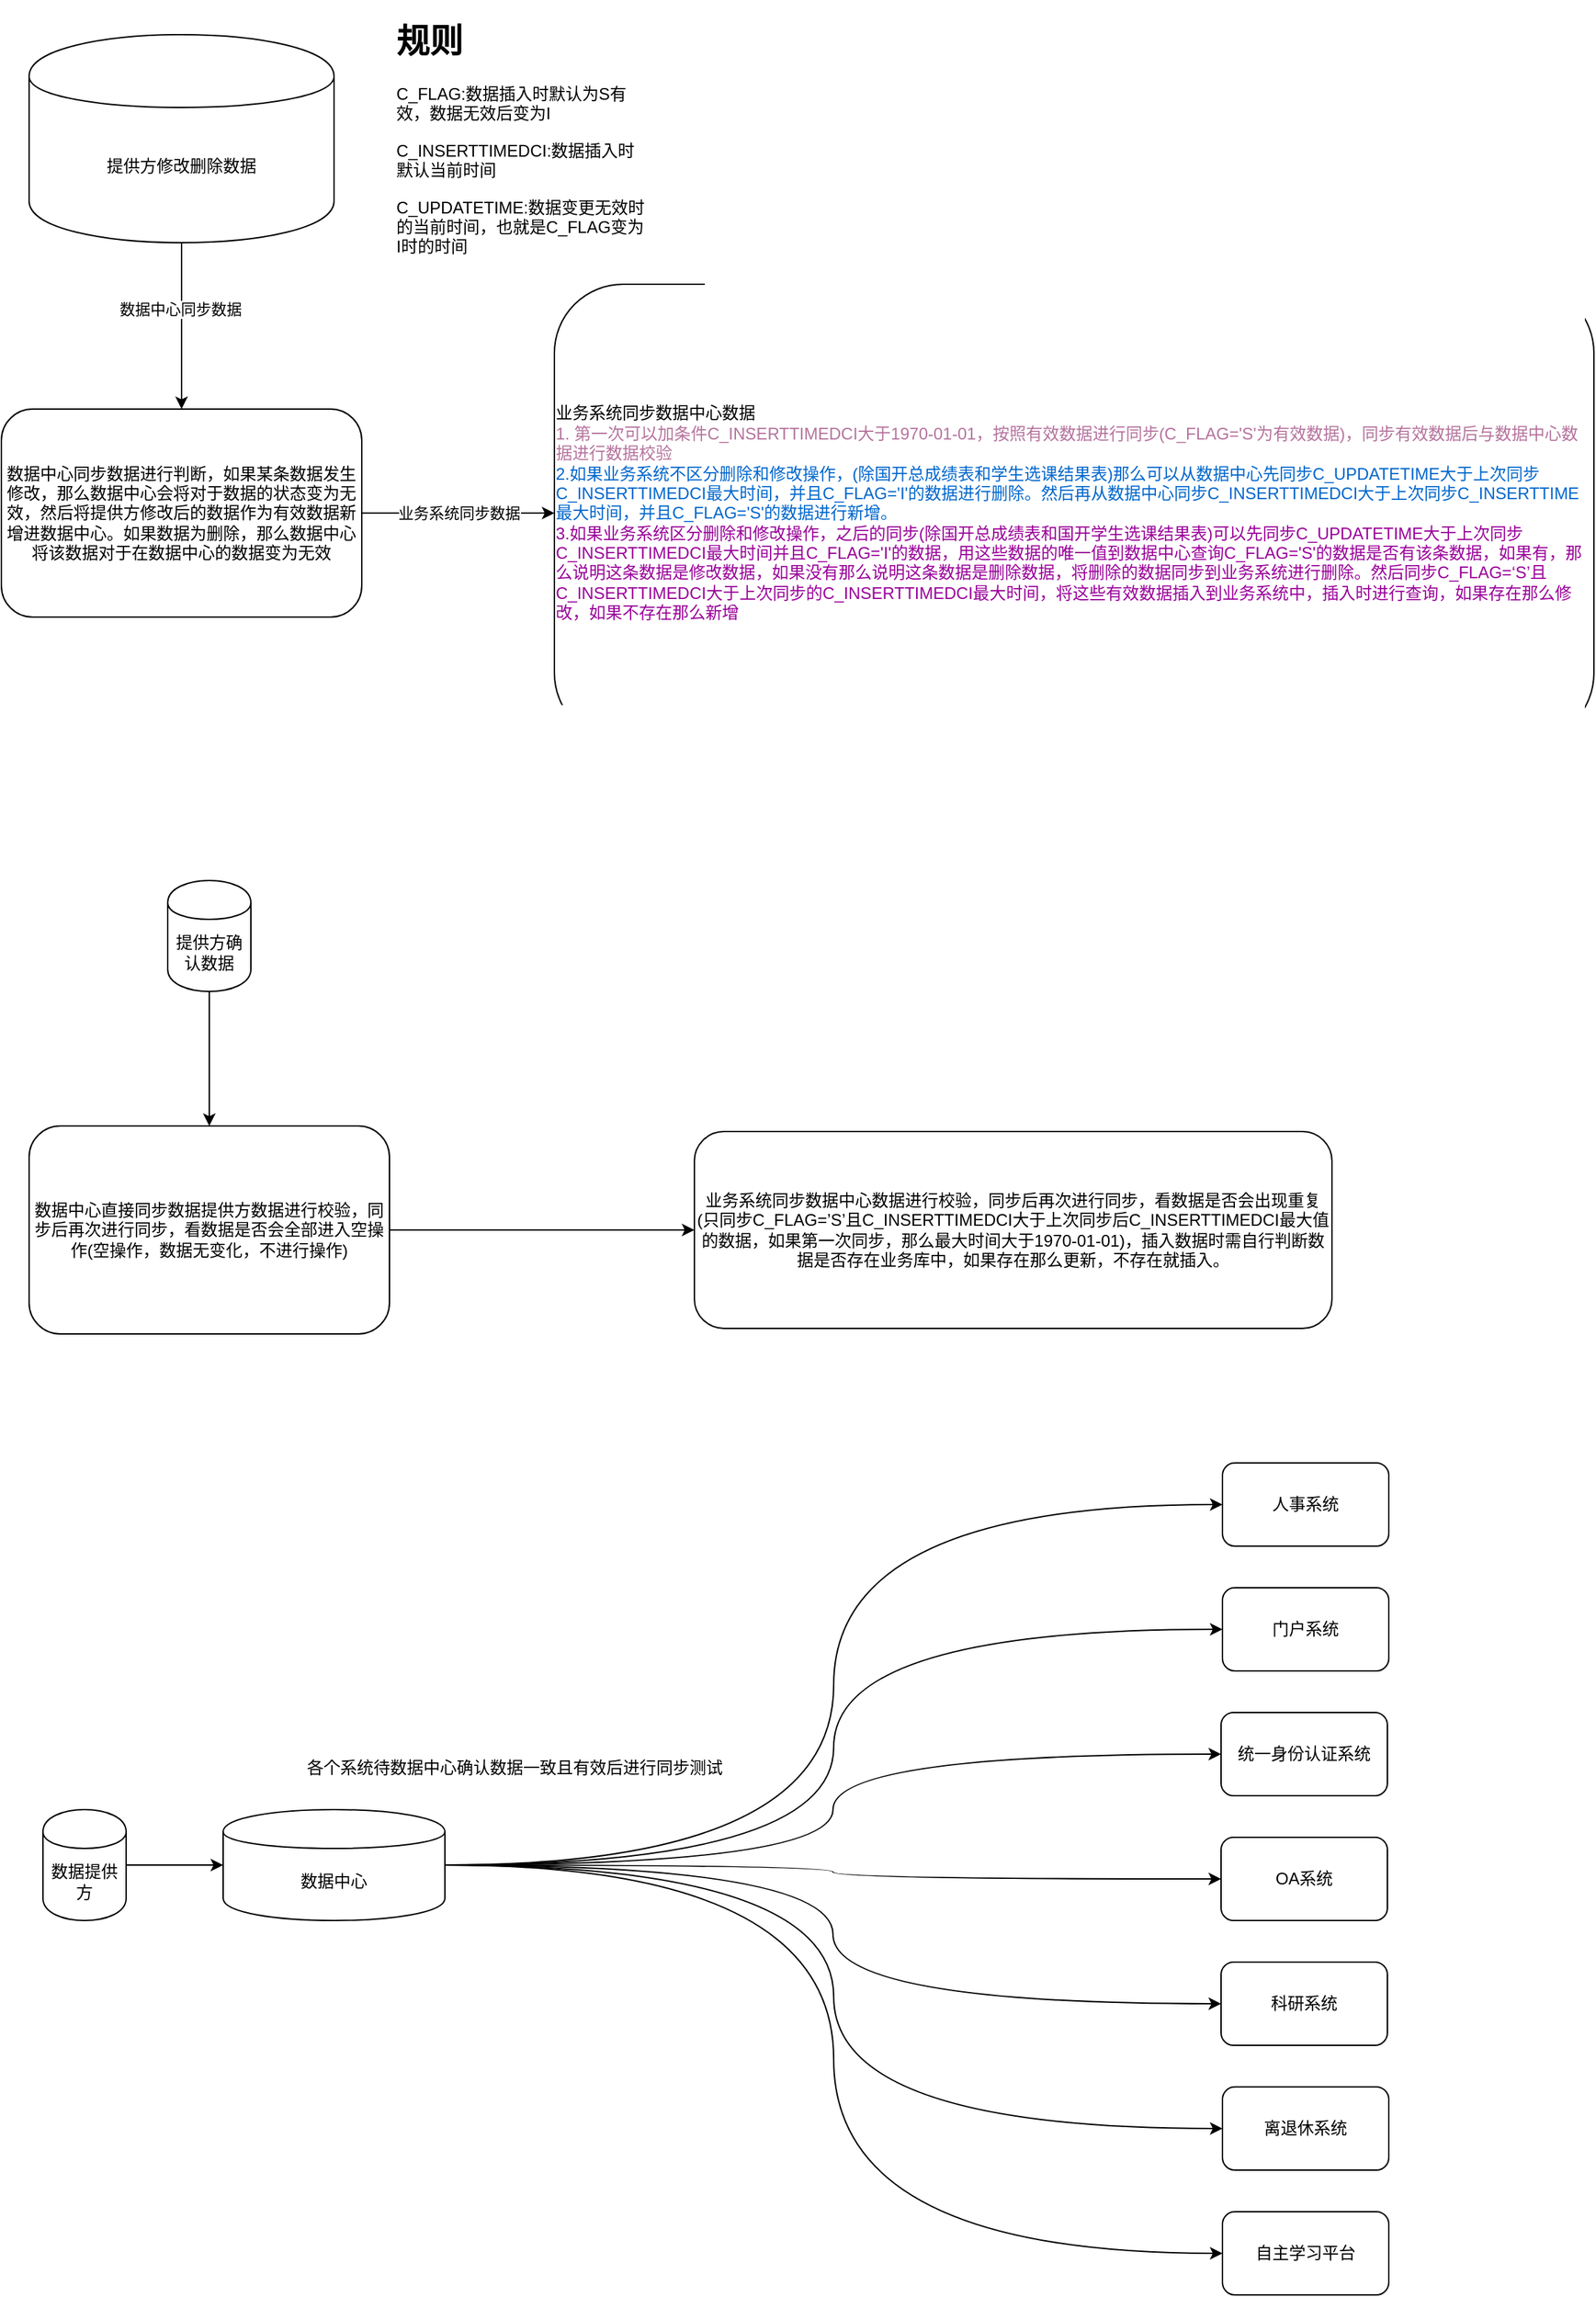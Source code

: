 <mxfile version="13.2.4" type="github">
  <diagram id="XmJLhTV0umR_bgyQQquU" name="第 1 页">
    <mxGraphModel dx="1422" dy="772" grid="1" gridSize="10" guides="1" tooltips="1" connect="1" arrows="1" fold="1" page="1" pageScale="1" pageWidth="1169" pageHeight="1654" math="0" shadow="0">
      <root>
        <mxCell id="0" />
        <mxCell id="1" parent="0" />
        <mxCell id="F3pIrGjk3AH5MIoYIEzh-8" style="edgeStyle=orthogonalEdgeStyle;rounded=0;orthogonalLoop=1;jettySize=auto;html=1;entryX=0;entryY=0.5;entryDx=0;entryDy=0;" parent="1" source="F3pIrGjk3AH5MIoYIEzh-1" target="F3pIrGjk3AH5MIoYIEzh-3" edge="1">
          <mxGeometry relative="1" as="geometry" />
        </mxCell>
        <mxCell id="F3pIrGjk3AH5MIoYIEzh-14" value="业务系统同步数据" style="edgeLabel;html=1;align=center;verticalAlign=middle;resizable=0;points=[];" parent="F3pIrGjk3AH5MIoYIEzh-8" vertex="1" connectable="0">
          <mxGeometry x="-0.223" y="-1" relative="1" as="geometry">
            <mxPoint x="16" y="-1" as="offset" />
          </mxGeometry>
        </mxCell>
        <mxCell id="F3pIrGjk3AH5MIoYIEzh-1" value="数据中心同步数据进行判断，如果某条数据发生修改，那么数据中心会将对于数据的状态变为无效，然后将提供方修改后的数据作为有效数据新增进数据中心。如果数据为删除，那么数据中心将该数据对于在数据中心的数据变为无效" style="rounded=1;whiteSpace=wrap;html=1;" parent="1" vertex="1">
          <mxGeometry x="20" y="310" width="260" height="150" as="geometry" />
        </mxCell>
        <mxCell id="F3pIrGjk3AH5MIoYIEzh-3" value="&lt;div style=&quot;text-align: left&quot;&gt;&lt;span&gt;业务系统同步数据中心数据&lt;/span&gt;&lt;/div&gt;&lt;div style=&quot;text-align: left&quot;&gt;&lt;font color=&quot;#b5739d&quot;&gt;&lt;span&gt;1. 第一次可以加条件C_INSERTTIMEDCI大于1970-01-01，&lt;/span&gt;&lt;span&gt;按照有效数据进行同步(C_FLAG=&#39;S&#39;为有效数据)，&lt;/span&gt;&lt;span&gt;同步有效数据后与数据中心数据进行数据校验&lt;/span&gt;&lt;/font&gt;&lt;/div&gt;&lt;div style=&quot;text-align: left&quot;&gt;&lt;span&gt;&lt;font color=&quot;#0066cc&quot;&gt;2.如果业务系统不区分删除和修改操作，(除国开总成绩表和学生选课结果表)那么可以从数据中心先同步C_UPDATETIME大于上次同步C_INSERTTIMEDCI最大时间，并且C_FLAG=&#39;I&#39;的数据进行删除。然后再从数据中心同步C_INSERTTIMEDCI大于上次同步C_INSERTTIME最大时间，并且C_FLAG=&#39;S&#39;的数据进行新增。&lt;/font&gt;&lt;/span&gt;&lt;/div&gt;&lt;div style=&quot;text-align: left&quot;&gt;&lt;font color=&quot;#990099&quot;&gt;&lt;span&gt;3.如果业务系统区分删除和修改操作，之后的同步(除国开总成绩表和国开学生选课结果表)可以先同步&lt;/span&gt;&lt;span&gt;C_UPDATETIME&lt;/span&gt;&lt;span&gt;大于上次同步C_INSERTTIMEDCI最大时间&lt;/span&gt;&lt;span&gt;并且C_FLAG=&#39;I&#39;的数据，用这些数据的唯一值到数据中心查询C_FLAG=&#39;S&#39;的数据是否有该条数据，如果有，那么说明这条数据是修改数据，如果没有那么说明这条数据是删除数据，将删除的数据同步到业务系统进行删除。然后同步C_FLAG=‘S’且C_INSERTTIMEDCI大于上次同步的C_INSERTTIMEDCI最大时间，将这些有效数据插入到业务系统中，插入时进行查询，如果存在那么修改，如果不存在那么新增&lt;/span&gt;&lt;/font&gt;&lt;/div&gt;" style="rounded=1;whiteSpace=wrap;html=1;" parent="1" vertex="1">
          <mxGeometry x="419" y="220" width="750" height="330" as="geometry" />
        </mxCell>
        <mxCell id="F3pIrGjk3AH5MIoYIEzh-10" style="edgeStyle=orthogonalEdgeStyle;rounded=0;orthogonalLoop=1;jettySize=auto;html=1;entryX=0.5;entryY=0;entryDx=0;entryDy=0;" parent="1" source="F3pIrGjk3AH5MIoYIEzh-9" target="F3pIrGjk3AH5MIoYIEzh-1" edge="1">
          <mxGeometry relative="1" as="geometry" />
        </mxCell>
        <mxCell id="F3pIrGjk3AH5MIoYIEzh-11" value="数据中心同步数据" style="edgeLabel;html=1;align=center;verticalAlign=middle;resizable=0;points=[];" parent="F3pIrGjk3AH5MIoYIEzh-10" vertex="1" connectable="0">
          <mxGeometry x="-0.2" y="-1" relative="1" as="geometry">
            <mxPoint as="offset" />
          </mxGeometry>
        </mxCell>
        <mxCell id="F3pIrGjk3AH5MIoYIEzh-9" value="提供方修改删除数据" style="shape=cylinder;whiteSpace=wrap;html=1;boundedLbl=1;backgroundOutline=1;" parent="1" vertex="1">
          <mxGeometry x="40" y="40" width="220" height="150" as="geometry" />
        </mxCell>
        <mxCell id="F3pIrGjk3AH5MIoYIEzh-17" style="edgeStyle=orthogonalEdgeStyle;rounded=0;orthogonalLoop=1;jettySize=auto;html=1;entryX=0.5;entryY=0;entryDx=0;entryDy=0;" parent="1" source="F3pIrGjk3AH5MIoYIEzh-15" target="F3pIrGjk3AH5MIoYIEzh-16" edge="1">
          <mxGeometry relative="1" as="geometry" />
        </mxCell>
        <mxCell id="F3pIrGjk3AH5MIoYIEzh-15" value="提供方确认数据" style="shape=cylinder;whiteSpace=wrap;html=1;boundedLbl=1;backgroundOutline=1;" parent="1" vertex="1">
          <mxGeometry x="140" y="650" width="60" height="80" as="geometry" />
        </mxCell>
        <mxCell id="F3pIrGjk3AH5MIoYIEzh-19" style="edgeStyle=orthogonalEdgeStyle;rounded=0;orthogonalLoop=1;jettySize=auto;html=1;entryX=0;entryY=0.5;entryDx=0;entryDy=0;" parent="1" source="F3pIrGjk3AH5MIoYIEzh-16" target="F3pIrGjk3AH5MIoYIEzh-18" edge="1">
          <mxGeometry relative="1" as="geometry" />
        </mxCell>
        <mxCell id="F3pIrGjk3AH5MIoYIEzh-16" value="数据中心直接同步数据提供方数据进行校验，同步后再次进行同步，看数据是否会全部进入空操作(空操作，数据无变化，不进行操作)" style="rounded=1;whiteSpace=wrap;html=1;" parent="1" vertex="1">
          <mxGeometry x="40" y="827" width="260" height="150" as="geometry" />
        </mxCell>
        <mxCell id="F3pIrGjk3AH5MIoYIEzh-18" value="业务系统同步数据中心数据进行校验，同步后再次进行同步，看数据是否会出现重复(只同步C_FLAG=’S’且C_INSERTTIMEDCI大于上次同步后C_INSERTTIMEDCI最大值的数据，如果第一次同步，那么最大时间大于1970-01-01)，插入数据时需自行判断数据是否存在业务库中，如果存在那么更新，不存在就插入。" style="rounded=1;whiteSpace=wrap;html=1;" parent="1" vertex="1">
          <mxGeometry x="520" y="831" width="460" height="142" as="geometry" />
        </mxCell>
        <mxCell id="F3pIrGjk3AH5MIoYIEzh-20" value="&lt;h1&gt;规则&lt;/h1&gt;&lt;p&gt;C_FLAG:数据插入时默认为S有效，数据无效后变为I&lt;/p&gt;&lt;p&gt;C_INSERTTIMEDCI:数据插入时默认当前时间&lt;/p&gt;&lt;p&gt;C_UPDATETIME:数据变更无效时的当前时间，也就是C_FLAG变为I时的时间&lt;/p&gt;" style="text;html=1;strokeColor=none;fillColor=none;spacing=5;spacingTop=-20;whiteSpace=wrap;overflow=hidden;rounded=0;" parent="1" vertex="1">
          <mxGeometry x="300" y="25" width="190" height="180" as="geometry" />
        </mxCell>
        <mxCell id="evZGNCcMXbskKyCQwMWP-6" style="edgeStyle=orthogonalEdgeStyle;rounded=0;orthogonalLoop=1;jettySize=auto;html=1;entryX=0;entryY=0.5;entryDx=0;entryDy=0;" parent="1" source="evZGNCcMXbskKyCQwMWP-4" target="evZGNCcMXbskKyCQwMWP-5" edge="1">
          <mxGeometry relative="1" as="geometry" />
        </mxCell>
        <mxCell id="evZGNCcMXbskKyCQwMWP-4" value="数据提供方" style="shape=cylinder;whiteSpace=wrap;html=1;boundedLbl=1;backgroundOutline=1;" parent="1" vertex="1">
          <mxGeometry x="50" y="1320" width="60" height="80" as="geometry" />
        </mxCell>
        <mxCell id="evZGNCcMXbskKyCQwMWP-13" style="edgeStyle=orthogonalEdgeStyle;curved=1;rounded=0;orthogonalLoop=1;jettySize=auto;html=1;entryX=0;entryY=0.5;entryDx=0;entryDy=0;" parent="1" source="evZGNCcMXbskKyCQwMWP-5" target="evZGNCcMXbskKyCQwMWP-7" edge="1">
          <mxGeometry relative="1" as="geometry" />
        </mxCell>
        <mxCell id="evZGNCcMXbskKyCQwMWP-14" style="edgeStyle=orthogonalEdgeStyle;curved=1;rounded=0;orthogonalLoop=1;jettySize=auto;html=1;entryX=0;entryY=0.5;entryDx=0;entryDy=0;" parent="1" source="evZGNCcMXbskKyCQwMWP-5" target="evZGNCcMXbskKyCQwMWP-8" edge="1">
          <mxGeometry relative="1" as="geometry" />
        </mxCell>
        <mxCell id="evZGNCcMXbskKyCQwMWP-15" style="edgeStyle=orthogonalEdgeStyle;curved=1;rounded=0;orthogonalLoop=1;jettySize=auto;html=1;entryX=0;entryY=0.5;entryDx=0;entryDy=0;" parent="1" source="evZGNCcMXbskKyCQwMWP-5" target="evZGNCcMXbskKyCQwMWP-9" edge="1">
          <mxGeometry relative="1" as="geometry" />
        </mxCell>
        <mxCell id="evZGNCcMXbskKyCQwMWP-16" style="edgeStyle=orthogonalEdgeStyle;curved=1;rounded=0;orthogonalLoop=1;jettySize=auto;html=1;entryX=0;entryY=0.5;entryDx=0;entryDy=0;" parent="1" source="evZGNCcMXbskKyCQwMWP-5" target="evZGNCcMXbskKyCQwMWP-10" edge="1">
          <mxGeometry relative="1" as="geometry" />
        </mxCell>
        <mxCell id="evZGNCcMXbskKyCQwMWP-17" style="edgeStyle=orthogonalEdgeStyle;curved=1;rounded=0;orthogonalLoop=1;jettySize=auto;html=1;entryX=0;entryY=0.5;entryDx=0;entryDy=0;" parent="1" source="evZGNCcMXbskKyCQwMWP-5" target="evZGNCcMXbskKyCQwMWP-11" edge="1">
          <mxGeometry relative="1" as="geometry" />
        </mxCell>
        <mxCell id="evZGNCcMXbskKyCQwMWP-20" style="edgeStyle=orthogonalEdgeStyle;curved=1;rounded=0;orthogonalLoop=1;jettySize=auto;html=1;entryX=0;entryY=0.5;entryDx=0;entryDy=0;" parent="1" source="evZGNCcMXbskKyCQwMWP-5" target="evZGNCcMXbskKyCQwMWP-19" edge="1">
          <mxGeometry relative="1" as="geometry" />
        </mxCell>
        <mxCell id="evZGNCcMXbskKyCQwMWP-23" style="edgeStyle=orthogonalEdgeStyle;curved=1;rounded=0;orthogonalLoop=1;jettySize=auto;html=1;entryX=0;entryY=0.5;entryDx=0;entryDy=0;" parent="1" source="evZGNCcMXbskKyCQwMWP-5" target="evZGNCcMXbskKyCQwMWP-22" edge="1">
          <mxGeometry relative="1" as="geometry" />
        </mxCell>
        <mxCell id="evZGNCcMXbskKyCQwMWP-5" value="数据中心" style="shape=cylinder;whiteSpace=wrap;html=1;boundedLbl=1;backgroundOutline=1;" parent="1" vertex="1">
          <mxGeometry x="180" y="1320" width="160" height="80" as="geometry" />
        </mxCell>
        <mxCell id="evZGNCcMXbskKyCQwMWP-24" value="" style="group" parent="1" vertex="1" connectable="0">
          <mxGeometry x="900" y="1070" width="121" height="600" as="geometry" />
        </mxCell>
        <mxCell id="evZGNCcMXbskKyCQwMWP-21" value="" style="group" parent="evZGNCcMXbskKyCQwMWP-24" vertex="1" connectable="0">
          <mxGeometry width="121" height="510" as="geometry" />
        </mxCell>
        <mxCell id="evZGNCcMXbskKyCQwMWP-18" value="" style="group" parent="evZGNCcMXbskKyCQwMWP-21" vertex="1" connectable="0">
          <mxGeometry width="121" height="420" as="geometry" />
        </mxCell>
        <mxCell id="evZGNCcMXbskKyCQwMWP-7" value="人事系统" style="rounded=1;whiteSpace=wrap;html=1;" parent="evZGNCcMXbskKyCQwMWP-18" vertex="1">
          <mxGeometry x="1" width="120" height="60" as="geometry" />
        </mxCell>
        <mxCell id="evZGNCcMXbskKyCQwMWP-8" value="门户系统" style="rounded=1;whiteSpace=wrap;html=1;" parent="evZGNCcMXbskKyCQwMWP-18" vertex="1">
          <mxGeometry x="1" y="90" width="120" height="60" as="geometry" />
        </mxCell>
        <mxCell id="evZGNCcMXbskKyCQwMWP-9" value="统一身份认证系统" style="rounded=1;whiteSpace=wrap;html=1;" parent="evZGNCcMXbskKyCQwMWP-18" vertex="1">
          <mxGeometry y="180" width="120" height="60" as="geometry" />
        </mxCell>
        <mxCell id="evZGNCcMXbskKyCQwMWP-10" value="OA系统" style="rounded=1;whiteSpace=wrap;html=1;" parent="evZGNCcMXbskKyCQwMWP-18" vertex="1">
          <mxGeometry y="270" width="120" height="60" as="geometry" />
        </mxCell>
        <mxCell id="evZGNCcMXbskKyCQwMWP-11" value="科研系统" style="rounded=1;whiteSpace=wrap;html=1;" parent="evZGNCcMXbskKyCQwMWP-18" vertex="1">
          <mxGeometry y="360" width="120" height="60" as="geometry" />
        </mxCell>
        <mxCell id="evZGNCcMXbskKyCQwMWP-19" value="离退休系统" style="rounded=1;whiteSpace=wrap;html=1;" parent="evZGNCcMXbskKyCQwMWP-21" vertex="1">
          <mxGeometry x="1" y="450" width="120" height="60" as="geometry" />
        </mxCell>
        <mxCell id="evZGNCcMXbskKyCQwMWP-22" value="自主学习平台" style="rounded=1;whiteSpace=wrap;html=1;" parent="evZGNCcMXbskKyCQwMWP-24" vertex="1">
          <mxGeometry x="1" y="540" width="120" height="60" as="geometry" />
        </mxCell>
        <mxCell id="qU7bG7SQkYeNefK3TPIP-2" value="各个系统待数据中心确认数据一致且有效后进行同步测试" style="text;html=1;align=center;verticalAlign=middle;resizable=0;points=[];autosize=1;" vertex="1" parent="1">
          <mxGeometry x="230" y="1280" width="320" height="20" as="geometry" />
        </mxCell>
      </root>
    </mxGraphModel>
  </diagram>
</mxfile>
